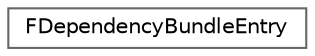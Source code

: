 digraph "Graphical Class Hierarchy"
{
 // INTERACTIVE_SVG=YES
 // LATEX_PDF_SIZE
  bgcolor="transparent";
  edge [fontname=Helvetica,fontsize=10,labelfontname=Helvetica,labelfontsize=10];
  node [fontname=Helvetica,fontsize=10,shape=box,height=0.2,width=0.4];
  rankdir="LR";
  Node0 [id="Node000000",label="FDependencyBundleEntry",height=0.2,width=0.4,color="grey40", fillcolor="white", style="filled",URL="$d3/db6/structFDependencyBundleEntry.html",tooltip=" "];
}
